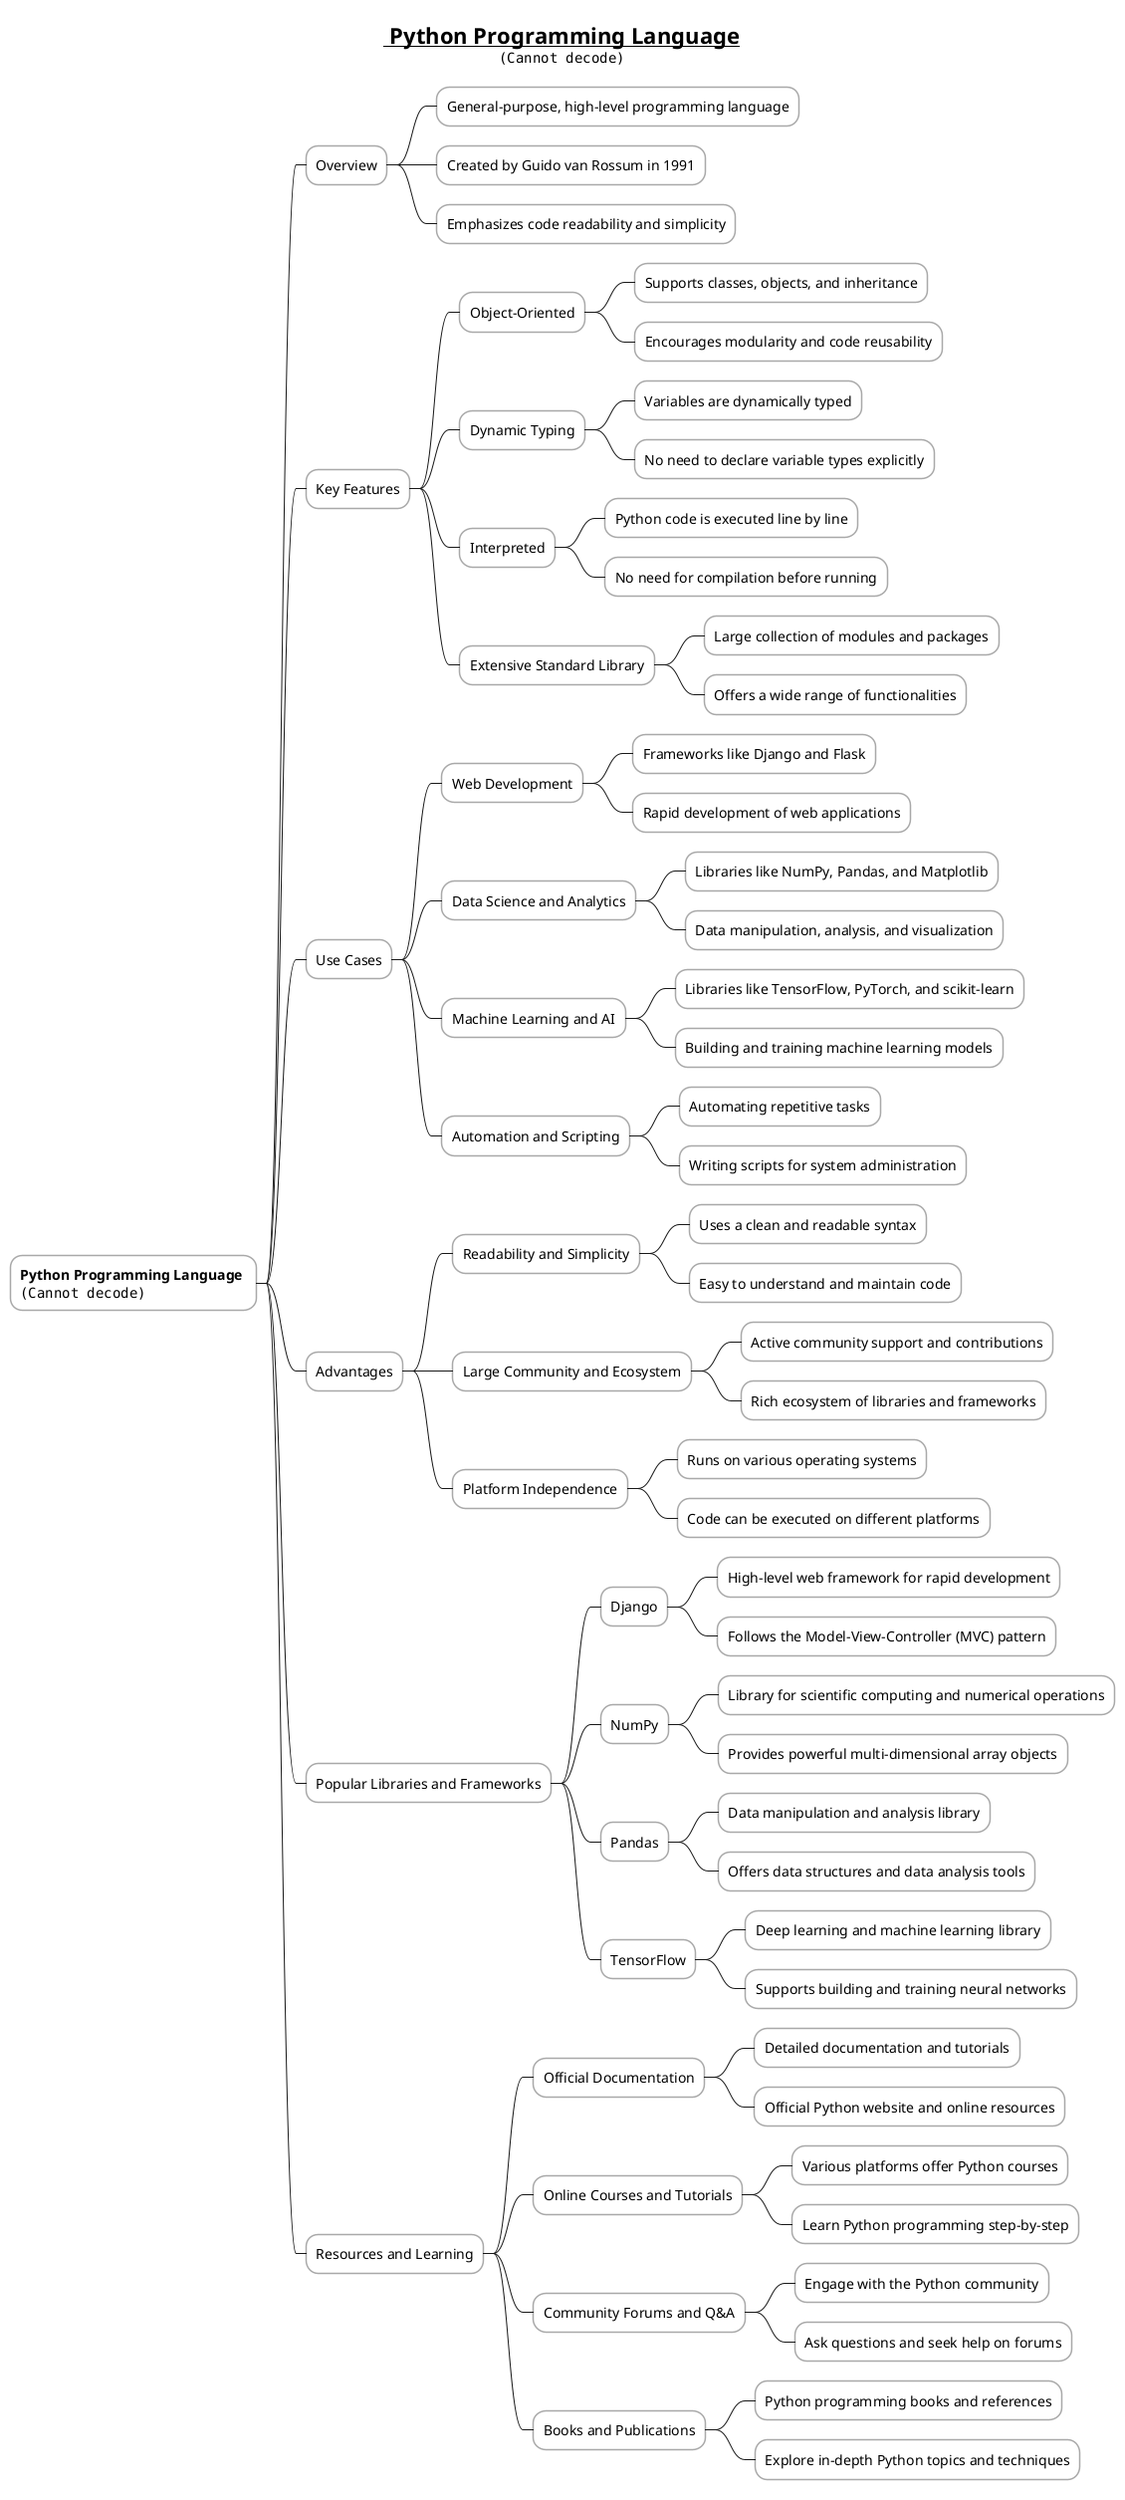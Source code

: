 @startmindmap

skinparam node {
    BorderColor DarkGray
    BackgroundColor White
}

skinparam connector {
    LineColor DarkGray
}

title =__ Python Programming Language__\n<img:python_cheatsheet.png>

* **Python Programming Language** \n<img:python_cheatsheet_1.png>

** Overview
*** General-purpose, high-level programming language
*** Created by Guido van Rossum in 1991
*** Emphasizes code readability and simplicity

** Key Features

*** Object-Oriented
**** Supports classes, objects, and inheritance
**** Encourages modularity and code reusability

*** Dynamic Typing
**** Variables are dynamically typed
**** No need to declare variable types explicitly

*** Interpreted
**** Python code is executed line by line
**** No need for compilation before running

*** Extensive Standard Library
**** Large collection of modules and packages
**** Offers a wide range of functionalities

** Use Cases

*** Web Development
**** Frameworks like Django and Flask
**** Rapid development of web applications

*** Data Science and Analytics
**** Libraries like NumPy, Pandas, and Matplotlib
**** Data manipulation, analysis, and visualization

*** Machine Learning and AI
**** Libraries like TensorFlow, PyTorch, and scikit-learn
**** Building and training machine learning models

*** Automation and Scripting
**** Automating repetitive tasks
**** Writing scripts for system administration

** Advantages

*** Readability and Simplicity
**** Uses a clean and readable syntax
**** Easy to understand and maintain code

*** Large Community and Ecosystem
**** Active community support and contributions
**** Rich ecosystem of libraries and frameworks

*** Platform Independence
**** Runs on various operating systems
**** Code can be executed on different platforms

** Popular Libraries and Frameworks

*** Django
**** High-level web framework for rapid development
**** Follows the Model-View-Controller (MVC) pattern

*** NumPy
**** Library for scientific computing and numerical operations
**** Provides powerful multi-dimensional array objects

*** Pandas
**** Data manipulation and analysis library
**** Offers data structures and data analysis tools

*** TensorFlow
**** Deep learning and machine learning library
**** Supports building and training neural networks

** Resources and Learning

*** Official Documentation
**** Detailed documentation and tutorials
**** Official Python website and online resources

*** Online Courses and Tutorials
**** Various platforms offer Python courses
**** Learn Python programming step-by-step

*** Community Forums and Q&A
**** Engage with the Python community
**** Ask questions and seek help on forums

*** Books and Publications
**** Python programming books and references
**** Explore in-depth Python topics and techniques

@endmindmap
